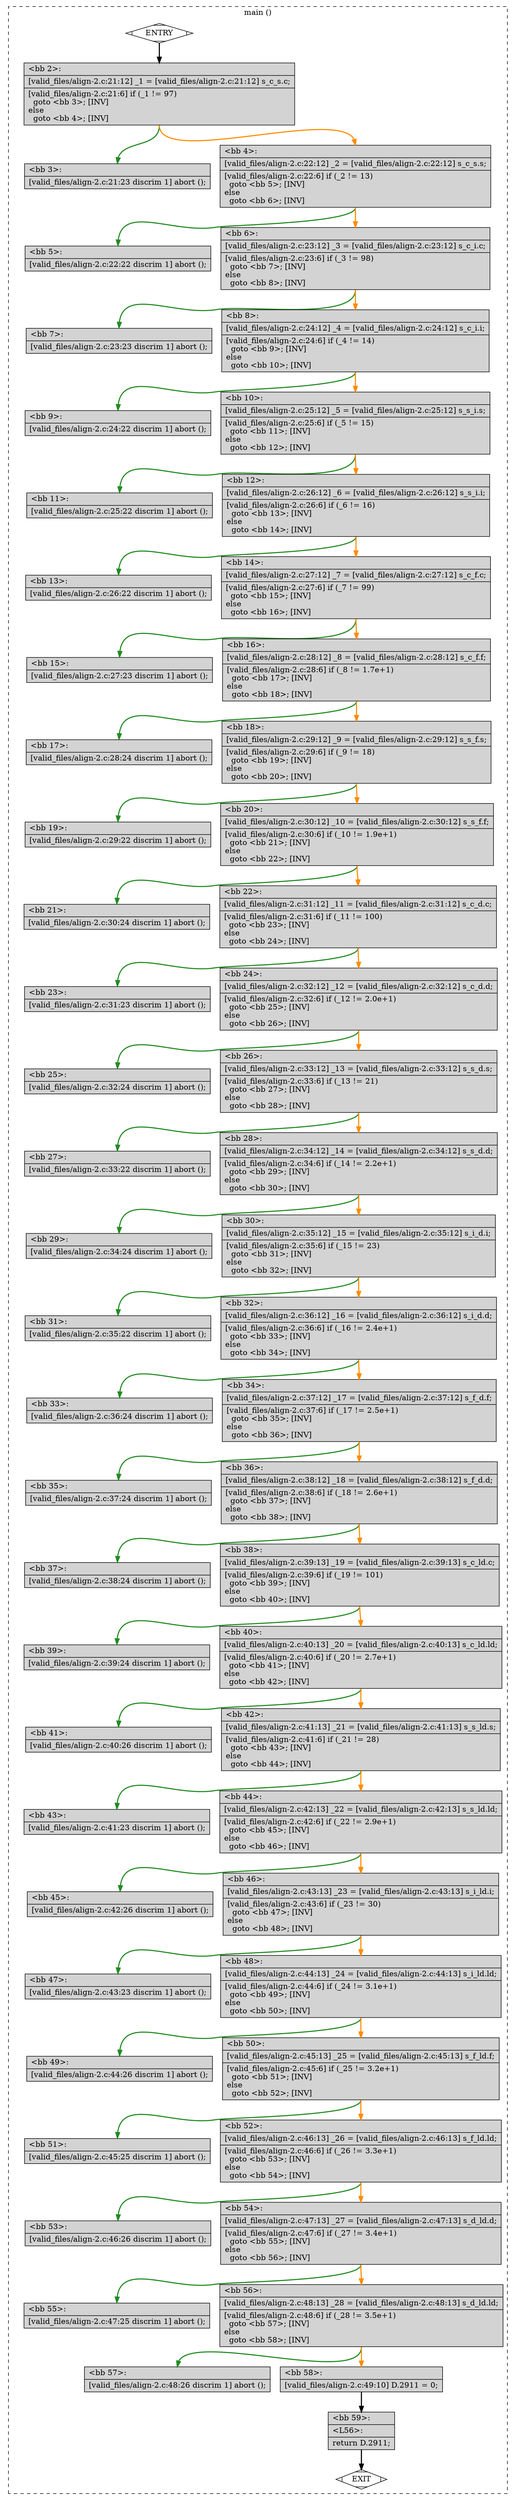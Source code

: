 digraph "a-align-2.c.015t.cfg" {
overlap=false;
subgraph "cluster_main" {
	style="dashed";
	color="black";
	label="main ()";
	fn_0_basic_block_0 [shape=Mdiamond,style=filled,fillcolor=white,label="ENTRY"];

	fn_0_basic_block_1 [shape=Mdiamond,style=filled,fillcolor=white,label="EXIT"];

	fn_0_basic_block_2 [shape=record,style=filled,fillcolor=lightgrey,label="{\<bb\ 2\>:\l\
|[valid_files/align-2.c:21:12]\ _1\ =\ [valid_files/align-2.c:21:12]\ s_c_s.c;\l\
|[valid_files/align-2.c:21:6]\ if\ (_1\ !=\ 97)\l\
\ \ goto\ \<bb\ 3\>;\ [INV]\l\
else\l\
\ \ goto\ \<bb\ 4\>;\ [INV]\l\
}"];

	fn_0_basic_block_3 [shape=record,style=filled,fillcolor=lightgrey,label="{\<bb\ 3\>:\l\
|[valid_files/align-2.c:21:23\ discrim\ 1]\ abort\ ();\l\
}"];

	fn_0_basic_block_4 [shape=record,style=filled,fillcolor=lightgrey,label="{\<bb\ 4\>:\l\
|[valid_files/align-2.c:22:12]\ _2\ =\ [valid_files/align-2.c:22:12]\ s_c_s.s;\l\
|[valid_files/align-2.c:22:6]\ if\ (_2\ !=\ 13)\l\
\ \ goto\ \<bb\ 5\>;\ [INV]\l\
else\l\
\ \ goto\ \<bb\ 6\>;\ [INV]\l\
}"];

	fn_0_basic_block_5 [shape=record,style=filled,fillcolor=lightgrey,label="{\<bb\ 5\>:\l\
|[valid_files/align-2.c:22:22\ discrim\ 1]\ abort\ ();\l\
}"];

	fn_0_basic_block_6 [shape=record,style=filled,fillcolor=lightgrey,label="{\<bb\ 6\>:\l\
|[valid_files/align-2.c:23:12]\ _3\ =\ [valid_files/align-2.c:23:12]\ s_c_i.c;\l\
|[valid_files/align-2.c:23:6]\ if\ (_3\ !=\ 98)\l\
\ \ goto\ \<bb\ 7\>;\ [INV]\l\
else\l\
\ \ goto\ \<bb\ 8\>;\ [INV]\l\
}"];

	fn_0_basic_block_7 [shape=record,style=filled,fillcolor=lightgrey,label="{\<bb\ 7\>:\l\
|[valid_files/align-2.c:23:23\ discrim\ 1]\ abort\ ();\l\
}"];

	fn_0_basic_block_8 [shape=record,style=filled,fillcolor=lightgrey,label="{\<bb\ 8\>:\l\
|[valid_files/align-2.c:24:12]\ _4\ =\ [valid_files/align-2.c:24:12]\ s_c_i.i;\l\
|[valid_files/align-2.c:24:6]\ if\ (_4\ !=\ 14)\l\
\ \ goto\ \<bb\ 9\>;\ [INV]\l\
else\l\
\ \ goto\ \<bb\ 10\>;\ [INV]\l\
}"];

	fn_0_basic_block_9 [shape=record,style=filled,fillcolor=lightgrey,label="{\<bb\ 9\>:\l\
|[valid_files/align-2.c:24:22\ discrim\ 1]\ abort\ ();\l\
}"];

	fn_0_basic_block_10 [shape=record,style=filled,fillcolor=lightgrey,label="{\<bb\ 10\>:\l\
|[valid_files/align-2.c:25:12]\ _5\ =\ [valid_files/align-2.c:25:12]\ s_s_i.s;\l\
|[valid_files/align-2.c:25:6]\ if\ (_5\ !=\ 15)\l\
\ \ goto\ \<bb\ 11\>;\ [INV]\l\
else\l\
\ \ goto\ \<bb\ 12\>;\ [INV]\l\
}"];

	fn_0_basic_block_11 [shape=record,style=filled,fillcolor=lightgrey,label="{\<bb\ 11\>:\l\
|[valid_files/align-2.c:25:22\ discrim\ 1]\ abort\ ();\l\
}"];

	fn_0_basic_block_12 [shape=record,style=filled,fillcolor=lightgrey,label="{\<bb\ 12\>:\l\
|[valid_files/align-2.c:26:12]\ _6\ =\ [valid_files/align-2.c:26:12]\ s_s_i.i;\l\
|[valid_files/align-2.c:26:6]\ if\ (_6\ !=\ 16)\l\
\ \ goto\ \<bb\ 13\>;\ [INV]\l\
else\l\
\ \ goto\ \<bb\ 14\>;\ [INV]\l\
}"];

	fn_0_basic_block_13 [shape=record,style=filled,fillcolor=lightgrey,label="{\<bb\ 13\>:\l\
|[valid_files/align-2.c:26:22\ discrim\ 1]\ abort\ ();\l\
}"];

	fn_0_basic_block_14 [shape=record,style=filled,fillcolor=lightgrey,label="{\<bb\ 14\>:\l\
|[valid_files/align-2.c:27:12]\ _7\ =\ [valid_files/align-2.c:27:12]\ s_c_f.c;\l\
|[valid_files/align-2.c:27:6]\ if\ (_7\ !=\ 99)\l\
\ \ goto\ \<bb\ 15\>;\ [INV]\l\
else\l\
\ \ goto\ \<bb\ 16\>;\ [INV]\l\
}"];

	fn_0_basic_block_15 [shape=record,style=filled,fillcolor=lightgrey,label="{\<bb\ 15\>:\l\
|[valid_files/align-2.c:27:23\ discrim\ 1]\ abort\ ();\l\
}"];

	fn_0_basic_block_16 [shape=record,style=filled,fillcolor=lightgrey,label="{\<bb\ 16\>:\l\
|[valid_files/align-2.c:28:12]\ _8\ =\ [valid_files/align-2.c:28:12]\ s_c_f.f;\l\
|[valid_files/align-2.c:28:6]\ if\ (_8\ !=\ 1.7e+1)\l\
\ \ goto\ \<bb\ 17\>;\ [INV]\l\
else\l\
\ \ goto\ \<bb\ 18\>;\ [INV]\l\
}"];

	fn_0_basic_block_17 [shape=record,style=filled,fillcolor=lightgrey,label="{\<bb\ 17\>:\l\
|[valid_files/align-2.c:28:24\ discrim\ 1]\ abort\ ();\l\
}"];

	fn_0_basic_block_18 [shape=record,style=filled,fillcolor=lightgrey,label="{\<bb\ 18\>:\l\
|[valid_files/align-2.c:29:12]\ _9\ =\ [valid_files/align-2.c:29:12]\ s_s_f.s;\l\
|[valid_files/align-2.c:29:6]\ if\ (_9\ !=\ 18)\l\
\ \ goto\ \<bb\ 19\>;\ [INV]\l\
else\l\
\ \ goto\ \<bb\ 20\>;\ [INV]\l\
}"];

	fn_0_basic_block_19 [shape=record,style=filled,fillcolor=lightgrey,label="{\<bb\ 19\>:\l\
|[valid_files/align-2.c:29:22\ discrim\ 1]\ abort\ ();\l\
}"];

	fn_0_basic_block_20 [shape=record,style=filled,fillcolor=lightgrey,label="{\<bb\ 20\>:\l\
|[valid_files/align-2.c:30:12]\ _10\ =\ [valid_files/align-2.c:30:12]\ s_s_f.f;\l\
|[valid_files/align-2.c:30:6]\ if\ (_10\ !=\ 1.9e+1)\l\
\ \ goto\ \<bb\ 21\>;\ [INV]\l\
else\l\
\ \ goto\ \<bb\ 22\>;\ [INV]\l\
}"];

	fn_0_basic_block_21 [shape=record,style=filled,fillcolor=lightgrey,label="{\<bb\ 21\>:\l\
|[valid_files/align-2.c:30:24\ discrim\ 1]\ abort\ ();\l\
}"];

	fn_0_basic_block_22 [shape=record,style=filled,fillcolor=lightgrey,label="{\<bb\ 22\>:\l\
|[valid_files/align-2.c:31:12]\ _11\ =\ [valid_files/align-2.c:31:12]\ s_c_d.c;\l\
|[valid_files/align-2.c:31:6]\ if\ (_11\ !=\ 100)\l\
\ \ goto\ \<bb\ 23\>;\ [INV]\l\
else\l\
\ \ goto\ \<bb\ 24\>;\ [INV]\l\
}"];

	fn_0_basic_block_23 [shape=record,style=filled,fillcolor=lightgrey,label="{\<bb\ 23\>:\l\
|[valid_files/align-2.c:31:23\ discrim\ 1]\ abort\ ();\l\
}"];

	fn_0_basic_block_24 [shape=record,style=filled,fillcolor=lightgrey,label="{\<bb\ 24\>:\l\
|[valid_files/align-2.c:32:12]\ _12\ =\ [valid_files/align-2.c:32:12]\ s_c_d.d;\l\
|[valid_files/align-2.c:32:6]\ if\ (_12\ !=\ 2.0e+1)\l\
\ \ goto\ \<bb\ 25\>;\ [INV]\l\
else\l\
\ \ goto\ \<bb\ 26\>;\ [INV]\l\
}"];

	fn_0_basic_block_25 [shape=record,style=filled,fillcolor=lightgrey,label="{\<bb\ 25\>:\l\
|[valid_files/align-2.c:32:24\ discrim\ 1]\ abort\ ();\l\
}"];

	fn_0_basic_block_26 [shape=record,style=filled,fillcolor=lightgrey,label="{\<bb\ 26\>:\l\
|[valid_files/align-2.c:33:12]\ _13\ =\ [valid_files/align-2.c:33:12]\ s_s_d.s;\l\
|[valid_files/align-2.c:33:6]\ if\ (_13\ !=\ 21)\l\
\ \ goto\ \<bb\ 27\>;\ [INV]\l\
else\l\
\ \ goto\ \<bb\ 28\>;\ [INV]\l\
}"];

	fn_0_basic_block_27 [shape=record,style=filled,fillcolor=lightgrey,label="{\<bb\ 27\>:\l\
|[valid_files/align-2.c:33:22\ discrim\ 1]\ abort\ ();\l\
}"];

	fn_0_basic_block_28 [shape=record,style=filled,fillcolor=lightgrey,label="{\<bb\ 28\>:\l\
|[valid_files/align-2.c:34:12]\ _14\ =\ [valid_files/align-2.c:34:12]\ s_s_d.d;\l\
|[valid_files/align-2.c:34:6]\ if\ (_14\ !=\ 2.2e+1)\l\
\ \ goto\ \<bb\ 29\>;\ [INV]\l\
else\l\
\ \ goto\ \<bb\ 30\>;\ [INV]\l\
}"];

	fn_0_basic_block_29 [shape=record,style=filled,fillcolor=lightgrey,label="{\<bb\ 29\>:\l\
|[valid_files/align-2.c:34:24\ discrim\ 1]\ abort\ ();\l\
}"];

	fn_0_basic_block_30 [shape=record,style=filled,fillcolor=lightgrey,label="{\<bb\ 30\>:\l\
|[valid_files/align-2.c:35:12]\ _15\ =\ [valid_files/align-2.c:35:12]\ s_i_d.i;\l\
|[valid_files/align-2.c:35:6]\ if\ (_15\ !=\ 23)\l\
\ \ goto\ \<bb\ 31\>;\ [INV]\l\
else\l\
\ \ goto\ \<bb\ 32\>;\ [INV]\l\
}"];

	fn_0_basic_block_31 [shape=record,style=filled,fillcolor=lightgrey,label="{\<bb\ 31\>:\l\
|[valid_files/align-2.c:35:22\ discrim\ 1]\ abort\ ();\l\
}"];

	fn_0_basic_block_32 [shape=record,style=filled,fillcolor=lightgrey,label="{\<bb\ 32\>:\l\
|[valid_files/align-2.c:36:12]\ _16\ =\ [valid_files/align-2.c:36:12]\ s_i_d.d;\l\
|[valid_files/align-2.c:36:6]\ if\ (_16\ !=\ 2.4e+1)\l\
\ \ goto\ \<bb\ 33\>;\ [INV]\l\
else\l\
\ \ goto\ \<bb\ 34\>;\ [INV]\l\
}"];

	fn_0_basic_block_33 [shape=record,style=filled,fillcolor=lightgrey,label="{\<bb\ 33\>:\l\
|[valid_files/align-2.c:36:24\ discrim\ 1]\ abort\ ();\l\
}"];

	fn_0_basic_block_34 [shape=record,style=filled,fillcolor=lightgrey,label="{\<bb\ 34\>:\l\
|[valid_files/align-2.c:37:12]\ _17\ =\ [valid_files/align-2.c:37:12]\ s_f_d.f;\l\
|[valid_files/align-2.c:37:6]\ if\ (_17\ !=\ 2.5e+1)\l\
\ \ goto\ \<bb\ 35\>;\ [INV]\l\
else\l\
\ \ goto\ \<bb\ 36\>;\ [INV]\l\
}"];

	fn_0_basic_block_35 [shape=record,style=filled,fillcolor=lightgrey,label="{\<bb\ 35\>:\l\
|[valid_files/align-2.c:37:24\ discrim\ 1]\ abort\ ();\l\
}"];

	fn_0_basic_block_36 [shape=record,style=filled,fillcolor=lightgrey,label="{\<bb\ 36\>:\l\
|[valid_files/align-2.c:38:12]\ _18\ =\ [valid_files/align-2.c:38:12]\ s_f_d.d;\l\
|[valid_files/align-2.c:38:6]\ if\ (_18\ !=\ 2.6e+1)\l\
\ \ goto\ \<bb\ 37\>;\ [INV]\l\
else\l\
\ \ goto\ \<bb\ 38\>;\ [INV]\l\
}"];

	fn_0_basic_block_37 [shape=record,style=filled,fillcolor=lightgrey,label="{\<bb\ 37\>:\l\
|[valid_files/align-2.c:38:24\ discrim\ 1]\ abort\ ();\l\
}"];

	fn_0_basic_block_38 [shape=record,style=filled,fillcolor=lightgrey,label="{\<bb\ 38\>:\l\
|[valid_files/align-2.c:39:13]\ _19\ =\ [valid_files/align-2.c:39:13]\ s_c_ld.c;\l\
|[valid_files/align-2.c:39:6]\ if\ (_19\ !=\ 101)\l\
\ \ goto\ \<bb\ 39\>;\ [INV]\l\
else\l\
\ \ goto\ \<bb\ 40\>;\ [INV]\l\
}"];

	fn_0_basic_block_39 [shape=record,style=filled,fillcolor=lightgrey,label="{\<bb\ 39\>:\l\
|[valid_files/align-2.c:39:24\ discrim\ 1]\ abort\ ();\l\
}"];

	fn_0_basic_block_40 [shape=record,style=filled,fillcolor=lightgrey,label="{\<bb\ 40\>:\l\
|[valid_files/align-2.c:40:13]\ _20\ =\ [valid_files/align-2.c:40:13]\ s_c_ld.ld;\l\
|[valid_files/align-2.c:40:6]\ if\ (_20\ !=\ 2.7e+1)\l\
\ \ goto\ \<bb\ 41\>;\ [INV]\l\
else\l\
\ \ goto\ \<bb\ 42\>;\ [INV]\l\
}"];

	fn_0_basic_block_41 [shape=record,style=filled,fillcolor=lightgrey,label="{\<bb\ 41\>:\l\
|[valid_files/align-2.c:40:26\ discrim\ 1]\ abort\ ();\l\
}"];

	fn_0_basic_block_42 [shape=record,style=filled,fillcolor=lightgrey,label="{\<bb\ 42\>:\l\
|[valid_files/align-2.c:41:13]\ _21\ =\ [valid_files/align-2.c:41:13]\ s_s_ld.s;\l\
|[valid_files/align-2.c:41:6]\ if\ (_21\ !=\ 28)\l\
\ \ goto\ \<bb\ 43\>;\ [INV]\l\
else\l\
\ \ goto\ \<bb\ 44\>;\ [INV]\l\
}"];

	fn_0_basic_block_43 [shape=record,style=filled,fillcolor=lightgrey,label="{\<bb\ 43\>:\l\
|[valid_files/align-2.c:41:23\ discrim\ 1]\ abort\ ();\l\
}"];

	fn_0_basic_block_44 [shape=record,style=filled,fillcolor=lightgrey,label="{\<bb\ 44\>:\l\
|[valid_files/align-2.c:42:13]\ _22\ =\ [valid_files/align-2.c:42:13]\ s_s_ld.ld;\l\
|[valid_files/align-2.c:42:6]\ if\ (_22\ !=\ 2.9e+1)\l\
\ \ goto\ \<bb\ 45\>;\ [INV]\l\
else\l\
\ \ goto\ \<bb\ 46\>;\ [INV]\l\
}"];

	fn_0_basic_block_45 [shape=record,style=filled,fillcolor=lightgrey,label="{\<bb\ 45\>:\l\
|[valid_files/align-2.c:42:26\ discrim\ 1]\ abort\ ();\l\
}"];

	fn_0_basic_block_46 [shape=record,style=filled,fillcolor=lightgrey,label="{\<bb\ 46\>:\l\
|[valid_files/align-2.c:43:13]\ _23\ =\ [valid_files/align-2.c:43:13]\ s_i_ld.i;\l\
|[valid_files/align-2.c:43:6]\ if\ (_23\ !=\ 30)\l\
\ \ goto\ \<bb\ 47\>;\ [INV]\l\
else\l\
\ \ goto\ \<bb\ 48\>;\ [INV]\l\
}"];

	fn_0_basic_block_47 [shape=record,style=filled,fillcolor=lightgrey,label="{\<bb\ 47\>:\l\
|[valid_files/align-2.c:43:23\ discrim\ 1]\ abort\ ();\l\
}"];

	fn_0_basic_block_48 [shape=record,style=filled,fillcolor=lightgrey,label="{\<bb\ 48\>:\l\
|[valid_files/align-2.c:44:13]\ _24\ =\ [valid_files/align-2.c:44:13]\ s_i_ld.ld;\l\
|[valid_files/align-2.c:44:6]\ if\ (_24\ !=\ 3.1e+1)\l\
\ \ goto\ \<bb\ 49\>;\ [INV]\l\
else\l\
\ \ goto\ \<bb\ 50\>;\ [INV]\l\
}"];

	fn_0_basic_block_49 [shape=record,style=filled,fillcolor=lightgrey,label="{\<bb\ 49\>:\l\
|[valid_files/align-2.c:44:26\ discrim\ 1]\ abort\ ();\l\
}"];

	fn_0_basic_block_50 [shape=record,style=filled,fillcolor=lightgrey,label="{\<bb\ 50\>:\l\
|[valid_files/align-2.c:45:13]\ _25\ =\ [valid_files/align-2.c:45:13]\ s_f_ld.f;\l\
|[valid_files/align-2.c:45:6]\ if\ (_25\ !=\ 3.2e+1)\l\
\ \ goto\ \<bb\ 51\>;\ [INV]\l\
else\l\
\ \ goto\ \<bb\ 52\>;\ [INV]\l\
}"];

	fn_0_basic_block_51 [shape=record,style=filled,fillcolor=lightgrey,label="{\<bb\ 51\>:\l\
|[valid_files/align-2.c:45:25\ discrim\ 1]\ abort\ ();\l\
}"];

	fn_0_basic_block_52 [shape=record,style=filled,fillcolor=lightgrey,label="{\<bb\ 52\>:\l\
|[valid_files/align-2.c:46:13]\ _26\ =\ [valid_files/align-2.c:46:13]\ s_f_ld.ld;\l\
|[valid_files/align-2.c:46:6]\ if\ (_26\ !=\ 3.3e+1)\l\
\ \ goto\ \<bb\ 53\>;\ [INV]\l\
else\l\
\ \ goto\ \<bb\ 54\>;\ [INV]\l\
}"];

	fn_0_basic_block_53 [shape=record,style=filled,fillcolor=lightgrey,label="{\<bb\ 53\>:\l\
|[valid_files/align-2.c:46:26\ discrim\ 1]\ abort\ ();\l\
}"];

	fn_0_basic_block_54 [shape=record,style=filled,fillcolor=lightgrey,label="{\<bb\ 54\>:\l\
|[valid_files/align-2.c:47:13]\ _27\ =\ [valid_files/align-2.c:47:13]\ s_d_ld.d;\l\
|[valid_files/align-2.c:47:6]\ if\ (_27\ !=\ 3.4e+1)\l\
\ \ goto\ \<bb\ 55\>;\ [INV]\l\
else\l\
\ \ goto\ \<bb\ 56\>;\ [INV]\l\
}"];

	fn_0_basic_block_55 [shape=record,style=filled,fillcolor=lightgrey,label="{\<bb\ 55\>:\l\
|[valid_files/align-2.c:47:25\ discrim\ 1]\ abort\ ();\l\
}"];

	fn_0_basic_block_56 [shape=record,style=filled,fillcolor=lightgrey,label="{\<bb\ 56\>:\l\
|[valid_files/align-2.c:48:13]\ _28\ =\ [valid_files/align-2.c:48:13]\ s_d_ld.ld;\l\
|[valid_files/align-2.c:48:6]\ if\ (_28\ !=\ 3.5e+1)\l\
\ \ goto\ \<bb\ 57\>;\ [INV]\l\
else\l\
\ \ goto\ \<bb\ 58\>;\ [INV]\l\
}"];

	fn_0_basic_block_57 [shape=record,style=filled,fillcolor=lightgrey,label="{\<bb\ 57\>:\l\
|[valid_files/align-2.c:48:26\ discrim\ 1]\ abort\ ();\l\
}"];

	fn_0_basic_block_58 [shape=record,style=filled,fillcolor=lightgrey,label="{\<bb\ 58\>:\l\
|[valid_files/align-2.c:49:10]\ D.2911\ =\ 0;\l\
}"];

	fn_0_basic_block_59 [shape=record,style=filled,fillcolor=lightgrey,label="{\<bb\ 59\>:\l\
|\<L56\>:\l\
|return\ D.2911;\l\
}"];

	fn_0_basic_block_0:s -> fn_0_basic_block_2:n [style="solid,bold",color=black,weight=100,constraint=true];
	fn_0_basic_block_2:s -> fn_0_basic_block_3:n [style="solid,bold",color=forestgreen,weight=10,constraint=true];
	fn_0_basic_block_2:s -> fn_0_basic_block_4:n [style="solid,bold",color=darkorange,weight=10,constraint=true];
	fn_0_basic_block_4:s -> fn_0_basic_block_5:n [style="solid,bold",color=forestgreen,weight=10,constraint=true];
	fn_0_basic_block_4:s -> fn_0_basic_block_6:n [style="solid,bold",color=darkorange,weight=10,constraint=true];
	fn_0_basic_block_6:s -> fn_0_basic_block_7:n [style="solid,bold",color=forestgreen,weight=10,constraint=true];
	fn_0_basic_block_6:s -> fn_0_basic_block_8:n [style="solid,bold",color=darkorange,weight=10,constraint=true];
	fn_0_basic_block_8:s -> fn_0_basic_block_9:n [style="solid,bold",color=forestgreen,weight=10,constraint=true];
	fn_0_basic_block_8:s -> fn_0_basic_block_10:n [style="solid,bold",color=darkorange,weight=10,constraint=true];
	fn_0_basic_block_10:s -> fn_0_basic_block_11:n [style="solid,bold",color=forestgreen,weight=10,constraint=true];
	fn_0_basic_block_10:s -> fn_0_basic_block_12:n [style="solid,bold",color=darkorange,weight=10,constraint=true];
	fn_0_basic_block_12:s -> fn_0_basic_block_13:n [style="solid,bold",color=forestgreen,weight=10,constraint=true];
	fn_0_basic_block_12:s -> fn_0_basic_block_14:n [style="solid,bold",color=darkorange,weight=10,constraint=true];
	fn_0_basic_block_14:s -> fn_0_basic_block_15:n [style="solid,bold",color=forestgreen,weight=10,constraint=true];
	fn_0_basic_block_14:s -> fn_0_basic_block_16:n [style="solid,bold",color=darkorange,weight=10,constraint=true];
	fn_0_basic_block_16:s -> fn_0_basic_block_17:n [style="solid,bold",color=forestgreen,weight=10,constraint=true];
	fn_0_basic_block_16:s -> fn_0_basic_block_18:n [style="solid,bold",color=darkorange,weight=10,constraint=true];
	fn_0_basic_block_18:s -> fn_0_basic_block_19:n [style="solid,bold",color=forestgreen,weight=10,constraint=true];
	fn_0_basic_block_18:s -> fn_0_basic_block_20:n [style="solid,bold",color=darkorange,weight=10,constraint=true];
	fn_0_basic_block_20:s -> fn_0_basic_block_21:n [style="solid,bold",color=forestgreen,weight=10,constraint=true];
	fn_0_basic_block_20:s -> fn_0_basic_block_22:n [style="solid,bold",color=darkorange,weight=10,constraint=true];
	fn_0_basic_block_22:s -> fn_0_basic_block_23:n [style="solid,bold",color=forestgreen,weight=10,constraint=true];
	fn_0_basic_block_22:s -> fn_0_basic_block_24:n [style="solid,bold",color=darkorange,weight=10,constraint=true];
	fn_0_basic_block_24:s -> fn_0_basic_block_25:n [style="solid,bold",color=forestgreen,weight=10,constraint=true];
	fn_0_basic_block_24:s -> fn_0_basic_block_26:n [style="solid,bold",color=darkorange,weight=10,constraint=true];
	fn_0_basic_block_26:s -> fn_0_basic_block_27:n [style="solid,bold",color=forestgreen,weight=10,constraint=true];
	fn_0_basic_block_26:s -> fn_0_basic_block_28:n [style="solid,bold",color=darkorange,weight=10,constraint=true];
	fn_0_basic_block_28:s -> fn_0_basic_block_29:n [style="solid,bold",color=forestgreen,weight=10,constraint=true];
	fn_0_basic_block_28:s -> fn_0_basic_block_30:n [style="solid,bold",color=darkorange,weight=10,constraint=true];
	fn_0_basic_block_30:s -> fn_0_basic_block_31:n [style="solid,bold",color=forestgreen,weight=10,constraint=true];
	fn_0_basic_block_30:s -> fn_0_basic_block_32:n [style="solid,bold",color=darkorange,weight=10,constraint=true];
	fn_0_basic_block_32:s -> fn_0_basic_block_33:n [style="solid,bold",color=forestgreen,weight=10,constraint=true];
	fn_0_basic_block_32:s -> fn_0_basic_block_34:n [style="solid,bold",color=darkorange,weight=10,constraint=true];
	fn_0_basic_block_34:s -> fn_0_basic_block_35:n [style="solid,bold",color=forestgreen,weight=10,constraint=true];
	fn_0_basic_block_34:s -> fn_0_basic_block_36:n [style="solid,bold",color=darkorange,weight=10,constraint=true];
	fn_0_basic_block_36:s -> fn_0_basic_block_37:n [style="solid,bold",color=forestgreen,weight=10,constraint=true];
	fn_0_basic_block_36:s -> fn_0_basic_block_38:n [style="solid,bold",color=darkorange,weight=10,constraint=true];
	fn_0_basic_block_38:s -> fn_0_basic_block_39:n [style="solid,bold",color=forestgreen,weight=10,constraint=true];
	fn_0_basic_block_38:s -> fn_0_basic_block_40:n [style="solid,bold",color=darkorange,weight=10,constraint=true];
	fn_0_basic_block_40:s -> fn_0_basic_block_41:n [style="solid,bold",color=forestgreen,weight=10,constraint=true];
	fn_0_basic_block_40:s -> fn_0_basic_block_42:n [style="solid,bold",color=darkorange,weight=10,constraint=true];
	fn_0_basic_block_42:s -> fn_0_basic_block_43:n [style="solid,bold",color=forestgreen,weight=10,constraint=true];
	fn_0_basic_block_42:s -> fn_0_basic_block_44:n [style="solid,bold",color=darkorange,weight=10,constraint=true];
	fn_0_basic_block_44:s -> fn_0_basic_block_45:n [style="solid,bold",color=forestgreen,weight=10,constraint=true];
	fn_0_basic_block_44:s -> fn_0_basic_block_46:n [style="solid,bold",color=darkorange,weight=10,constraint=true];
	fn_0_basic_block_46:s -> fn_0_basic_block_47:n [style="solid,bold",color=forestgreen,weight=10,constraint=true];
	fn_0_basic_block_46:s -> fn_0_basic_block_48:n [style="solid,bold",color=darkorange,weight=10,constraint=true];
	fn_0_basic_block_48:s -> fn_0_basic_block_49:n [style="solid,bold",color=forestgreen,weight=10,constraint=true];
	fn_0_basic_block_48:s -> fn_0_basic_block_50:n [style="solid,bold",color=darkorange,weight=10,constraint=true];
	fn_0_basic_block_50:s -> fn_0_basic_block_51:n [style="solid,bold",color=forestgreen,weight=10,constraint=true];
	fn_0_basic_block_50:s -> fn_0_basic_block_52:n [style="solid,bold",color=darkorange,weight=10,constraint=true];
	fn_0_basic_block_52:s -> fn_0_basic_block_53:n [style="solid,bold",color=forestgreen,weight=10,constraint=true];
	fn_0_basic_block_52:s -> fn_0_basic_block_54:n [style="solid,bold",color=darkorange,weight=10,constraint=true];
	fn_0_basic_block_54:s -> fn_0_basic_block_55:n [style="solid,bold",color=forestgreen,weight=10,constraint=true];
	fn_0_basic_block_54:s -> fn_0_basic_block_56:n [style="solid,bold",color=darkorange,weight=10,constraint=true];
	fn_0_basic_block_56:s -> fn_0_basic_block_57:n [style="solid,bold",color=forestgreen,weight=10,constraint=true];
	fn_0_basic_block_56:s -> fn_0_basic_block_58:n [style="solid,bold",color=darkorange,weight=10,constraint=true];
	fn_0_basic_block_58:s -> fn_0_basic_block_59:n [style="solid,bold",color=black,weight=100,constraint=true];
	fn_0_basic_block_59:s -> fn_0_basic_block_1:n [style="solid,bold",color=black,weight=10,constraint=true];
	fn_0_basic_block_0:s -> fn_0_basic_block_1:n [style="invis",constraint=true];
}
}
